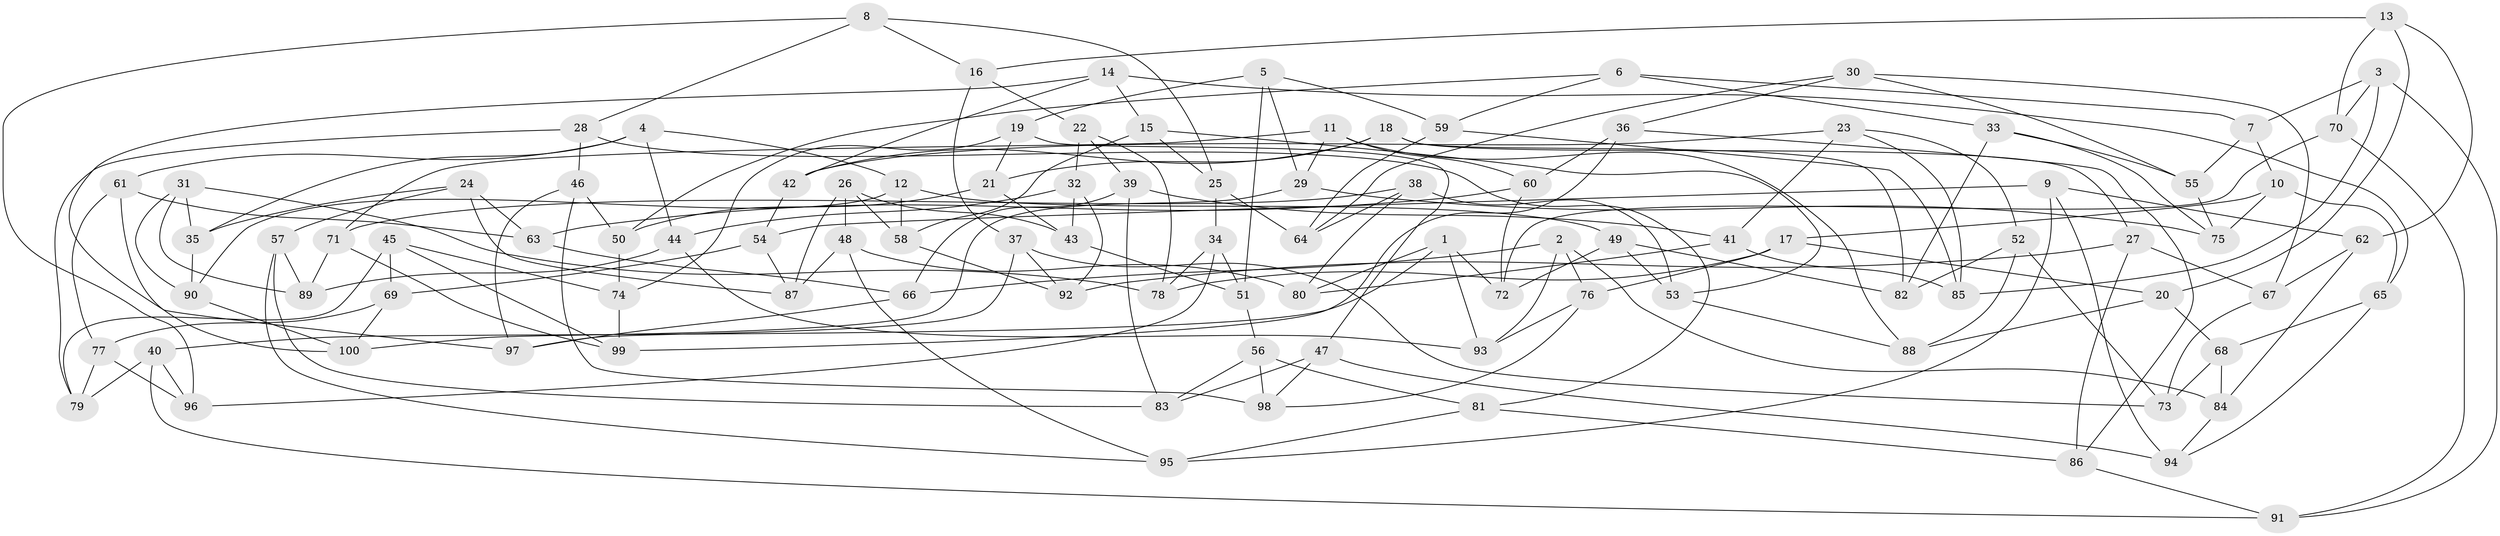 // Generated by graph-tools (version 1.1) at 2025/57/03/09/25 04:57:10]
// undirected, 100 vertices, 200 edges
graph export_dot {
graph [start="1"]
  node [color=gray90,style=filled];
  1;
  2;
  3;
  4;
  5;
  6;
  7;
  8;
  9;
  10;
  11;
  12;
  13;
  14;
  15;
  16;
  17;
  18;
  19;
  20;
  21;
  22;
  23;
  24;
  25;
  26;
  27;
  28;
  29;
  30;
  31;
  32;
  33;
  34;
  35;
  36;
  37;
  38;
  39;
  40;
  41;
  42;
  43;
  44;
  45;
  46;
  47;
  48;
  49;
  50;
  51;
  52;
  53;
  54;
  55;
  56;
  57;
  58;
  59;
  60;
  61;
  62;
  63;
  64;
  65;
  66;
  67;
  68;
  69;
  70;
  71;
  72;
  73;
  74;
  75;
  76;
  77;
  78;
  79;
  80;
  81;
  82;
  83;
  84;
  85;
  86;
  87;
  88;
  89;
  90;
  91;
  92;
  93;
  94;
  95;
  96;
  97;
  98;
  99;
  100;
  1 -- 72;
  1 -- 40;
  1 -- 80;
  1 -- 93;
  2 -- 66;
  2 -- 76;
  2 -- 84;
  2 -- 93;
  3 -- 7;
  3 -- 70;
  3 -- 91;
  3 -- 85;
  4 -- 61;
  4 -- 12;
  4 -- 35;
  4 -- 44;
  5 -- 19;
  5 -- 29;
  5 -- 59;
  5 -- 51;
  6 -- 7;
  6 -- 50;
  6 -- 33;
  6 -- 59;
  7 -- 55;
  7 -- 10;
  8 -- 25;
  8 -- 28;
  8 -- 96;
  8 -- 16;
  9 -- 95;
  9 -- 62;
  9 -- 94;
  9 -- 54;
  10 -- 75;
  10 -- 17;
  10 -- 65;
  11 -- 71;
  11 -- 88;
  11 -- 29;
  11 -- 60;
  12 -- 90;
  12 -- 49;
  12 -- 58;
  13 -- 70;
  13 -- 62;
  13 -- 20;
  13 -- 16;
  14 -- 15;
  14 -- 65;
  14 -- 42;
  14 -- 97;
  15 -- 53;
  15 -- 58;
  15 -- 25;
  16 -- 22;
  16 -- 37;
  17 -- 78;
  17 -- 20;
  17 -- 76;
  18 -- 82;
  18 -- 42;
  18 -- 27;
  18 -- 21;
  19 -- 21;
  19 -- 74;
  19 -- 47;
  20 -- 68;
  20 -- 88;
  21 -- 50;
  21 -- 43;
  22 -- 78;
  22 -- 39;
  22 -- 32;
  23 -- 42;
  23 -- 52;
  23 -- 41;
  23 -- 85;
  24 -- 57;
  24 -- 63;
  24 -- 87;
  24 -- 35;
  25 -- 34;
  25 -- 64;
  26 -- 43;
  26 -- 48;
  26 -- 58;
  26 -- 87;
  27 -- 86;
  27 -- 92;
  27 -- 67;
  28 -- 79;
  28 -- 81;
  28 -- 46;
  29 -- 75;
  29 -- 100;
  30 -- 67;
  30 -- 64;
  30 -- 36;
  30 -- 55;
  31 -- 78;
  31 -- 35;
  31 -- 90;
  31 -- 89;
  32 -- 43;
  32 -- 44;
  32 -- 92;
  33 -- 75;
  33 -- 55;
  33 -- 82;
  34 -- 78;
  34 -- 96;
  34 -- 51;
  35 -- 90;
  36 -- 60;
  36 -- 86;
  36 -- 99;
  37 -- 97;
  37 -- 73;
  37 -- 92;
  38 -- 53;
  38 -- 64;
  38 -- 80;
  38 -- 71;
  39 -- 66;
  39 -- 41;
  39 -- 83;
  40 -- 79;
  40 -- 91;
  40 -- 96;
  41 -- 85;
  41 -- 80;
  42 -- 54;
  43 -- 51;
  44 -- 93;
  44 -- 89;
  45 -- 79;
  45 -- 74;
  45 -- 99;
  45 -- 69;
  46 -- 98;
  46 -- 50;
  46 -- 97;
  47 -- 94;
  47 -- 83;
  47 -- 98;
  48 -- 87;
  48 -- 95;
  48 -- 80;
  49 -- 53;
  49 -- 72;
  49 -- 82;
  50 -- 74;
  51 -- 56;
  52 -- 82;
  52 -- 88;
  52 -- 73;
  53 -- 88;
  54 -- 69;
  54 -- 87;
  55 -- 75;
  56 -- 81;
  56 -- 83;
  56 -- 98;
  57 -- 95;
  57 -- 89;
  57 -- 83;
  58 -- 92;
  59 -- 85;
  59 -- 64;
  60 -- 72;
  60 -- 63;
  61 -- 77;
  61 -- 63;
  61 -- 100;
  62 -- 67;
  62 -- 84;
  63 -- 66;
  65 -- 68;
  65 -- 94;
  66 -- 97;
  67 -- 73;
  68 -- 84;
  68 -- 73;
  69 -- 100;
  69 -- 77;
  70 -- 91;
  70 -- 72;
  71 -- 89;
  71 -- 99;
  74 -- 99;
  76 -- 93;
  76 -- 98;
  77 -- 96;
  77 -- 79;
  81 -- 86;
  81 -- 95;
  84 -- 94;
  86 -- 91;
  90 -- 100;
}
